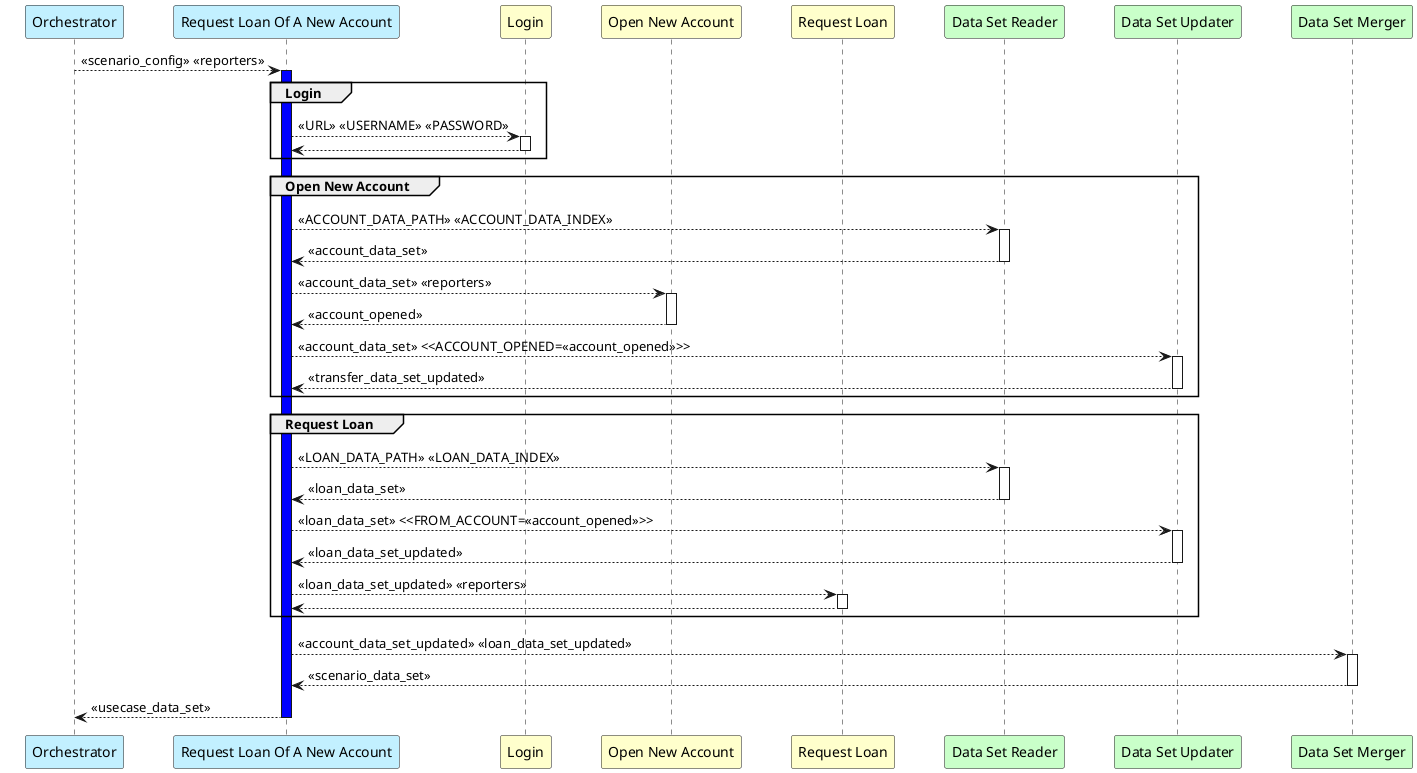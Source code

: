 @startuml REQUEST_LOAN_OF_A_NEW_ACCOUNT_SCENARIO
!pragma teoz true
skinparam ParticipantPadding 20
skinparam BoxPadding 10

participant "Orchestrator" as orchestrator #APPLICATION
participant "Request Loan Of A New Account" as scenario #APPLICATION

participant "Login" as usecase_login #BUSINESS
participant "Open New Account" as usecase_open_new_account #BUSINESS
participant "Request Loan" as usecase_request_loan #BUSINESS

participant "Data Set Reader" as reader #TECHNOLOGY
participant "Data Set Updater" as updater #TECHNOLOGY
participant "Data Set Merger" as merger #TECHNOLOGY

orchestrator --> scenario: <<scenario_config>> <<reporters>>
activate scenario #Blue

group Login
scenario --> usecase_login: <<URL>> <<USERNAME>> <<PASSWORD>>
activate usecase_login
scenario <-- usecase_login
deactivate usecase_login
end group

group Open New Account
scenario --> reader: <<ACCOUNT_DATA_PATH>> <<ACCOUNT_DATA_INDEX>>
activate reader
return <<account_data_set>>
deactivate reader

scenario --> usecase_open_new_account: <<account_data_set>> <<reporters>>
activate usecase_open_new_account
return <<account_opened>>
deactivate usecase_open_new_account

scenario --> updater: <<account_data_set>> <<ACCOUNT_OPENED=<<account_opened>>>>
activate updater
return <<transfer_data_set_updated>>
deactivate updater
end group

group Request Loan
scenario --> reader: <<LOAN_DATA_PATH>> <<LOAN_DATA_INDEX>>
activate reader
return <<loan_data_set>>
deactivate reader

scenario --> updater: <<loan_data_set>> <<FROM_ACCOUNT=<<account_opened>>>>
activate updater
return <<loan_data_set_updated>>
deactivate updater

scenario --> usecase_request_loan: <<loan_data_set_updated>> <<reporters>>
activate usecase_request_loan
scenario <-- usecase_request_loan
deactivate usecase_request_loan
end group

scenario --> merger: <<account_data_set_updated>> <<loan_data_set_updated>>
activate merger
return  <<scenario_data_set>>
deactivate merger

orchestrator <-- scenario: <<usecase_data_set>>
deactivate scenario
@enduml